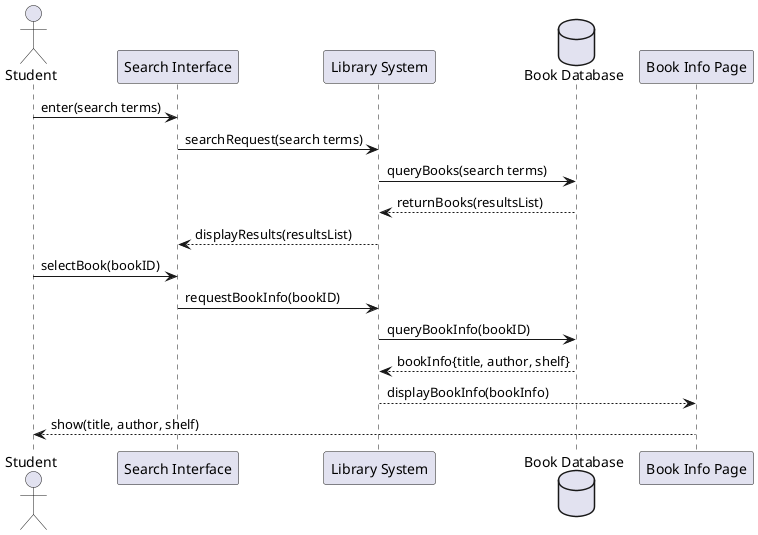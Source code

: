 @startuml

actor Student
participant "Search Interface" as Search
participant "Library System" as System
database "Book Database" as Database
participant "Book Info Page" as InfoPage

Student -> Search : enter(search terms)
Search -> System : searchRequest(search terms)
System -> Database : queryBooks(search terms)
Database --> System : returnBooks(resultsList)
System --> Search : displayResults(resultsList)
Student -> Search : selectBook(bookID)
Search -> System : requestBookInfo(bookID)
System -> Database : queryBookInfo(bookID)
Database --> System : bookInfo{title, author, shelf}
System --> InfoPage : displayBookInfo(bookInfo)
InfoPage --> Student : show(title, author, shelf)

@enduml